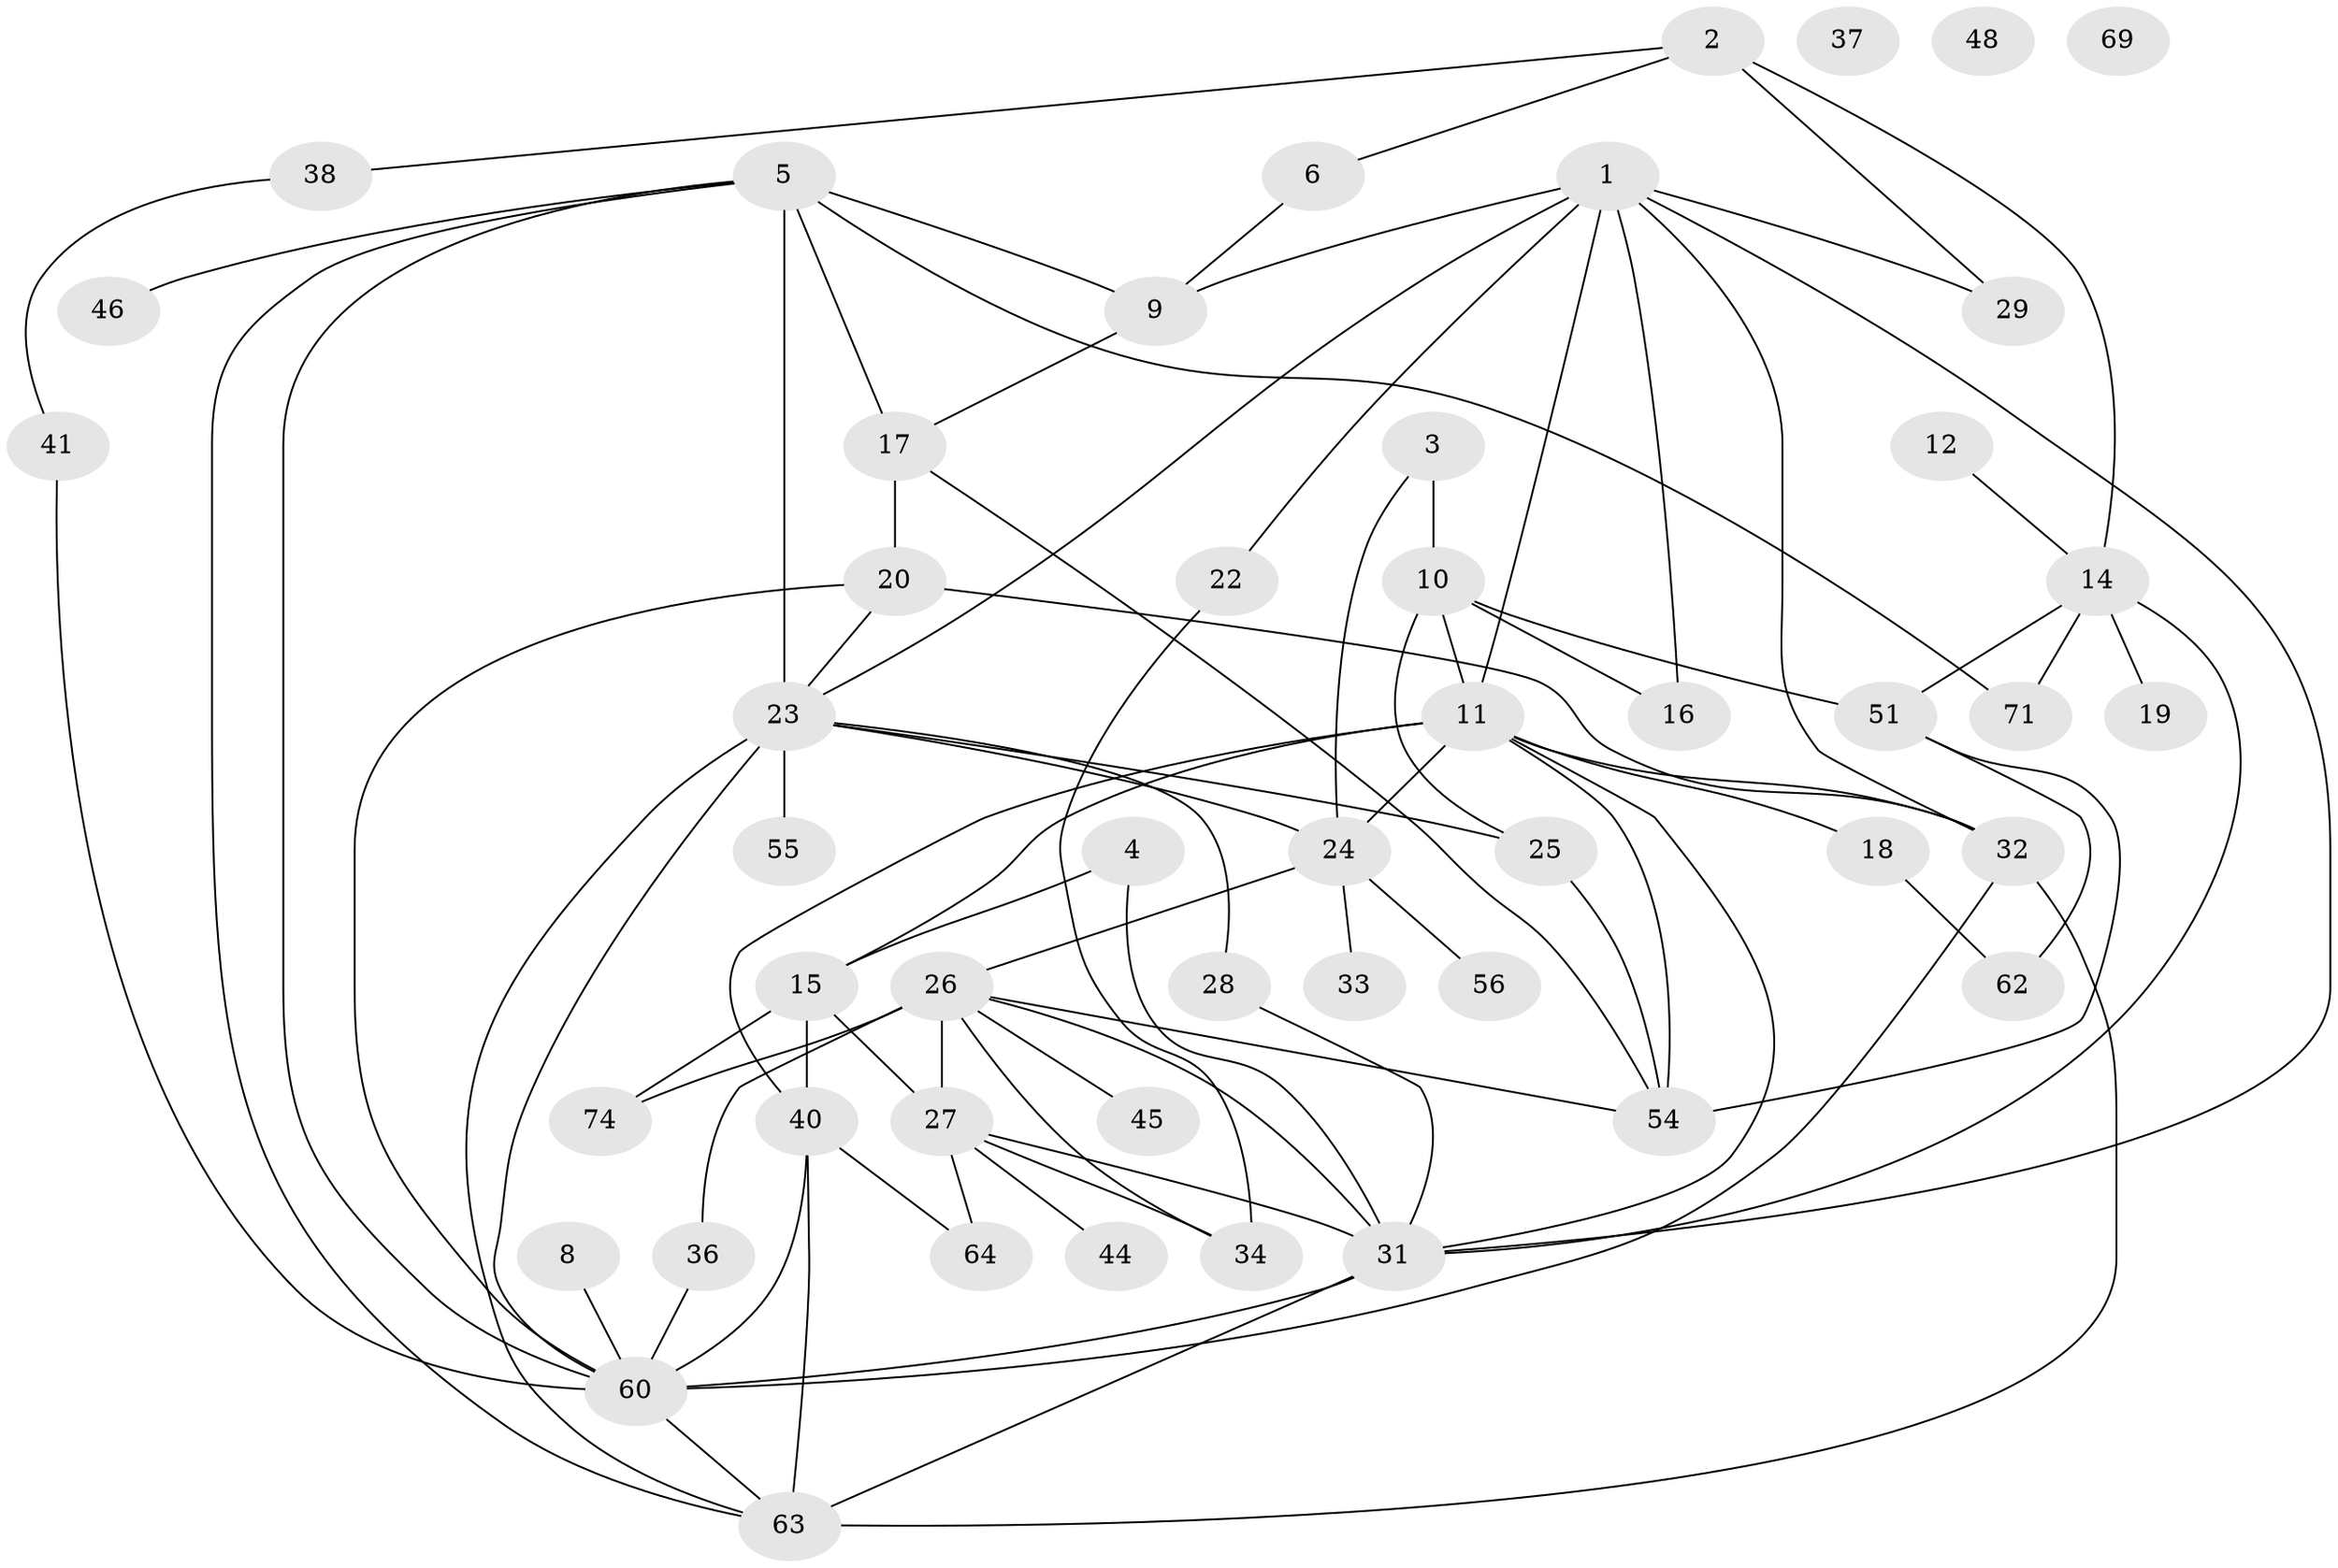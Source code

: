 // original degree distribution, {7: 0.04054054054054054, 4: 0.16216216216216217, 2: 0.35135135135135137, 3: 0.10810810810810811, 6: 0.06756756756756757, 1: 0.13513513513513514, 5: 0.08108108108108109, 0: 0.04054054054054054, 9: 0.013513513513513514}
// Generated by graph-tools (version 1.1) at 2025/41/03/06/25 10:41:20]
// undirected, 50 vertices, 87 edges
graph export_dot {
graph [start="1"]
  node [color=gray90,style=filled];
  1 [super="+21"];
  2 [super="+7"];
  3;
  4 [super="+30"];
  5 [super="+59"];
  6 [super="+13"];
  8 [super="+42"];
  9 [super="+70"];
  10 [super="+50"];
  11 [super="+58"];
  12;
  14 [super="+73"];
  15 [super="+53"];
  16;
  17 [super="+67"];
  18;
  19;
  20;
  22;
  23 [super="+35"];
  24 [super="+52"];
  25;
  26 [super="+47"];
  27 [super="+57"];
  28 [super="+39"];
  29;
  31 [super="+43"];
  32 [super="+61"];
  33;
  34 [super="+72"];
  36;
  37;
  38;
  40 [super="+49"];
  41;
  44;
  45;
  46;
  48;
  51 [super="+66"];
  54 [super="+65"];
  55;
  56;
  60 [super="+68"];
  62;
  63;
  64;
  69;
  71;
  74;
  1 -- 16;
  1 -- 23;
  1 -- 29;
  1 -- 9 [weight=2];
  1 -- 22;
  1 -- 11;
  1 -- 31;
  1 -- 32;
  2 -- 29;
  2 -- 38;
  2 -- 14;
  2 -- 6;
  3 -- 24;
  3 -- 10;
  4 -- 15;
  4 -- 31;
  5 -- 17;
  5 -- 46;
  5 -- 63;
  5 -- 71;
  5 -- 9;
  5 -- 60;
  5 -- 23;
  6 -- 9;
  8 -- 60;
  9 -- 17;
  10 -- 16;
  10 -- 51;
  10 -- 25;
  10 -- 11;
  11 -- 15;
  11 -- 18;
  11 -- 24;
  11 -- 32;
  11 -- 54;
  11 -- 31;
  11 -- 40;
  12 -- 14;
  14 -- 19;
  14 -- 51;
  14 -- 71;
  14 -- 31;
  15 -- 27;
  15 -- 74;
  15 -- 40;
  17 -- 20;
  17 -- 54;
  18 -- 62;
  20 -- 32;
  20 -- 60;
  20 -- 23;
  22 -- 34;
  23 -- 25;
  23 -- 63;
  23 -- 55;
  23 -- 24;
  23 -- 60;
  23 -- 28;
  24 -- 56;
  24 -- 33;
  24 -- 26;
  25 -- 54;
  26 -- 36;
  26 -- 74;
  26 -- 27;
  26 -- 45;
  26 -- 34;
  26 -- 54;
  26 -- 31;
  27 -- 44;
  27 -- 64;
  27 -- 31;
  27 -- 34;
  28 -- 31;
  31 -- 60;
  31 -- 63;
  32 -- 60;
  32 -- 63;
  36 -- 60;
  38 -- 41;
  40 -- 60;
  40 -- 63;
  40 -- 64;
  41 -- 60;
  51 -- 54;
  51 -- 62;
  60 -- 63;
}
